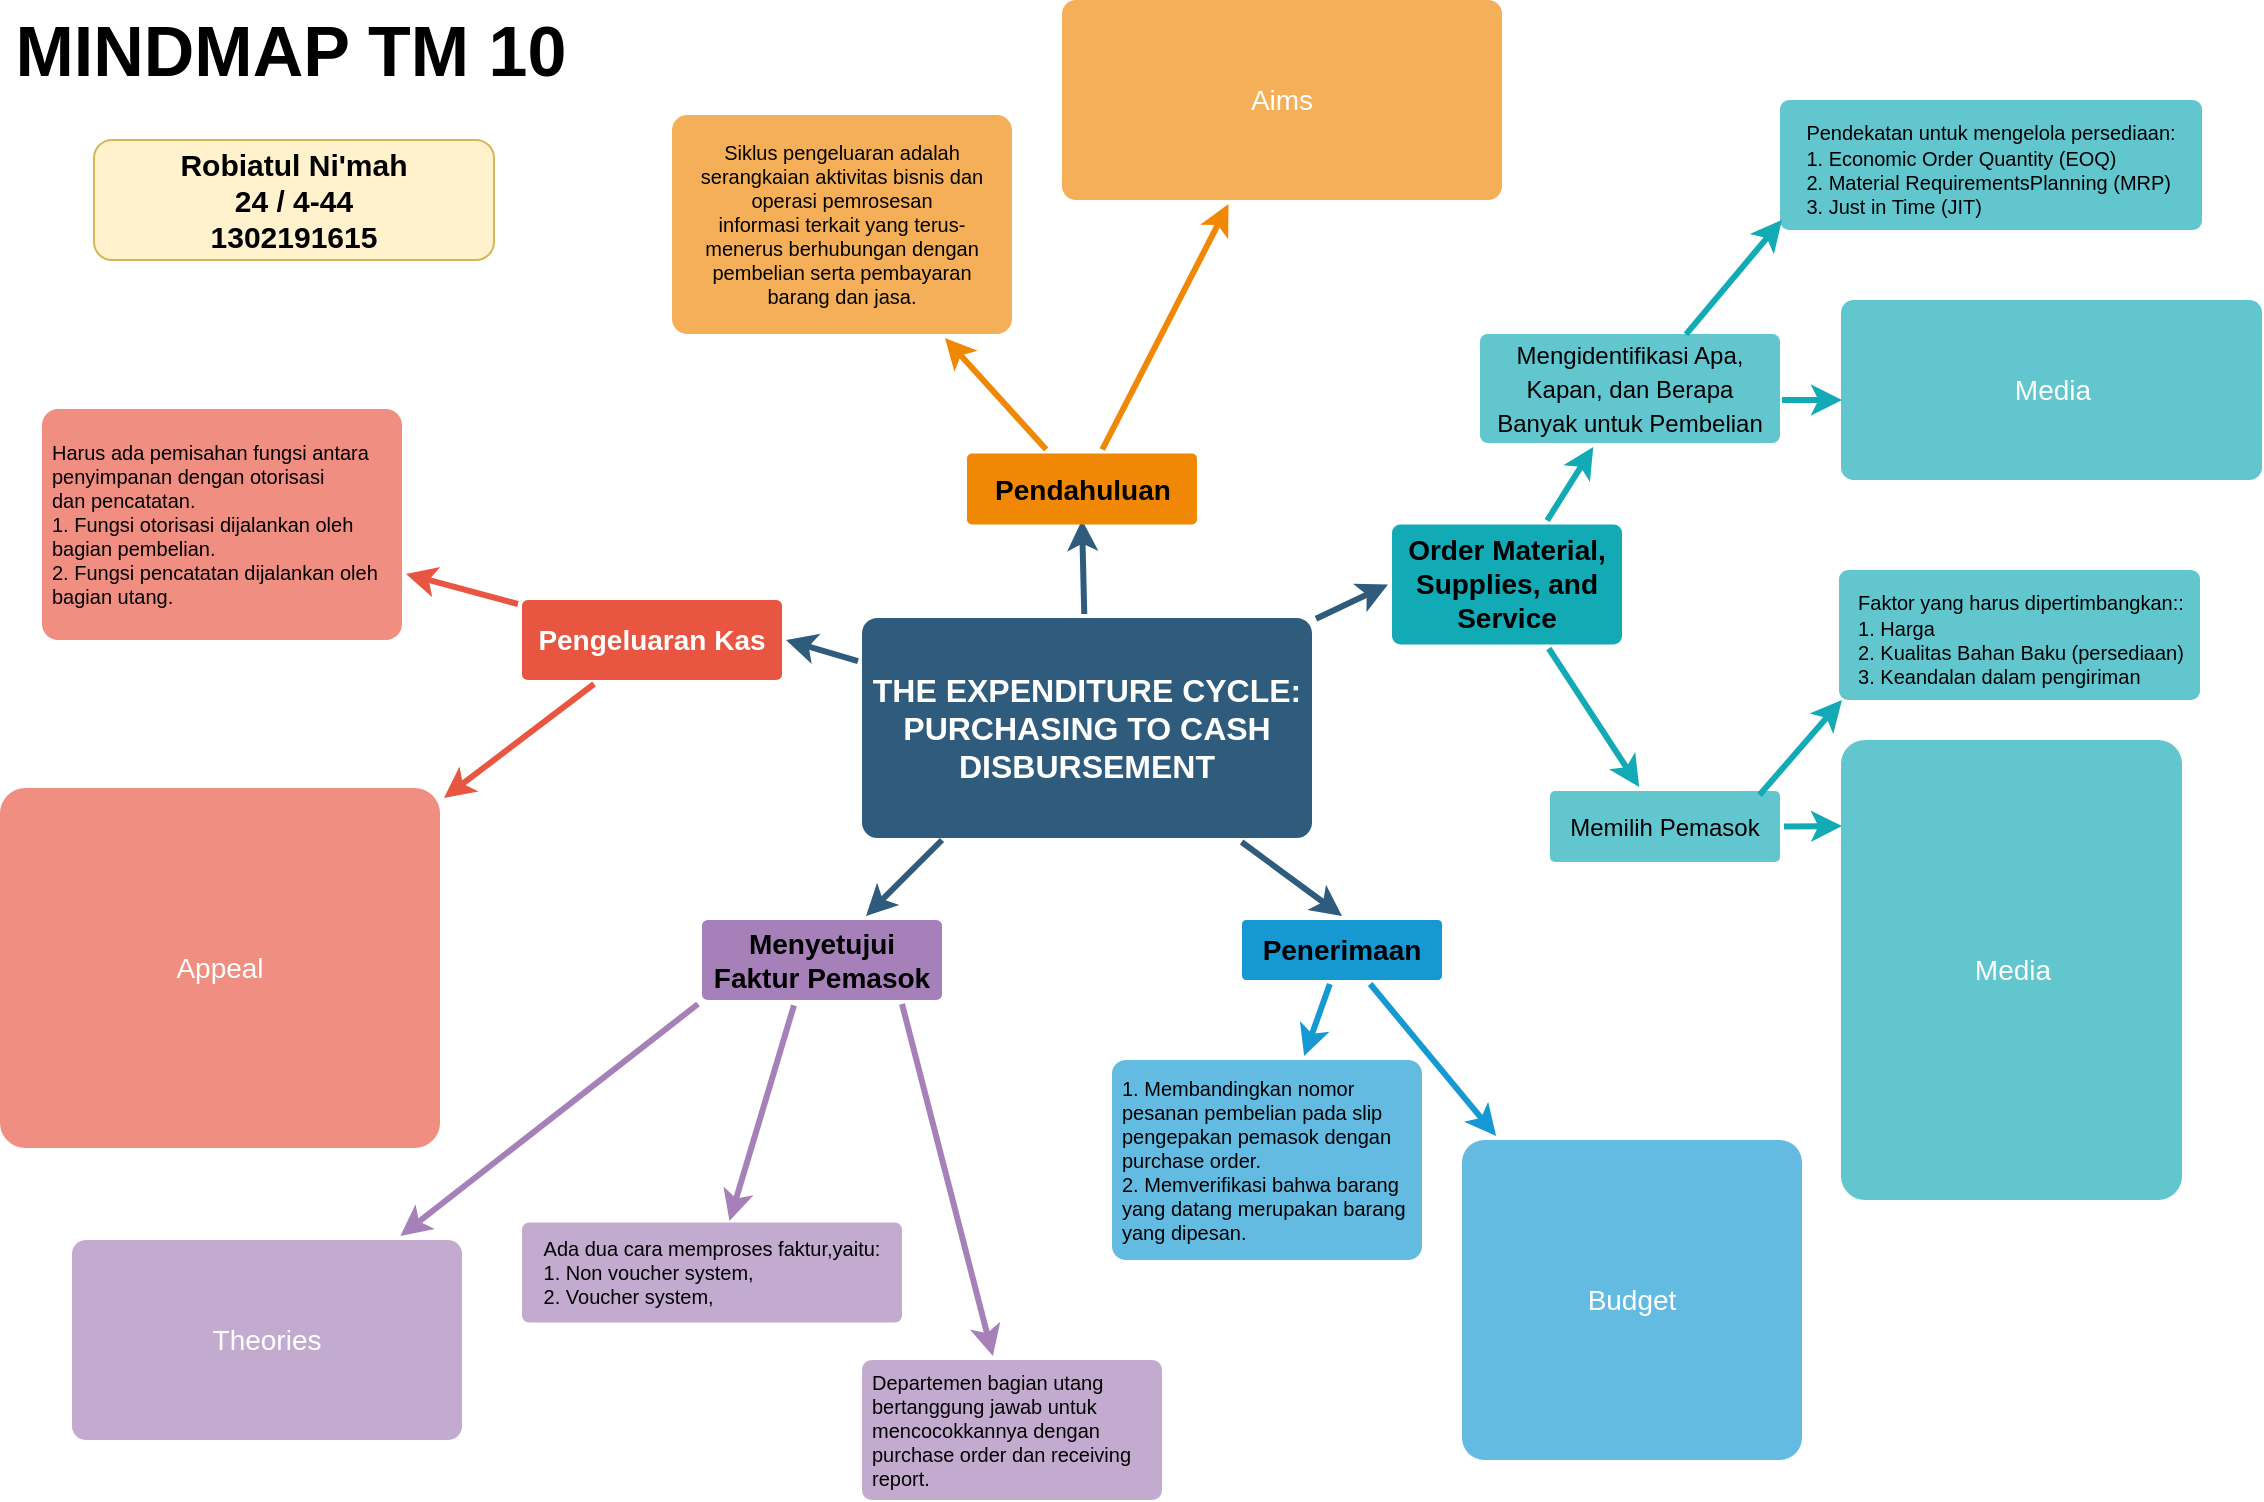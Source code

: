 <mxfile version="14.8.3" type="github">
  <diagram id="6a731a19-8d31-9384-78a2-239565b7b9f0" name="Page-1">
    <mxGraphModel dx="1303" dy="632" grid="1" gridSize="10" guides="1" tooltips="1" connect="1" arrows="1" fold="1" page="1" pageScale="1" pageWidth="1169" pageHeight="827" background="none" math="0" shadow="0">
      <root>
        <mxCell id="0" />
        <mxCell id="1" parent="0" />
        <mxCell id="1745" value="" style="edgeStyle=none;rounded=0;jumpStyle=none;html=1;shadow=0;labelBackgroundColor=none;startArrow=none;startFill=0;endArrow=classic;endFill=1;jettySize=auto;orthogonalLoop=1;strokeColor=#2F5B7C;strokeWidth=3;fontFamily=Helvetica;fontSize=16;fontColor=#23445D;spacing=5;" parent="1" source="1749" edge="1">
          <mxGeometry relative="1" as="geometry">
            <mxPoint x="570" y="310" as="targetPoint" />
          </mxGeometry>
        </mxCell>
        <mxCell id="1746" value="" style="edgeStyle=none;rounded=0;jumpStyle=none;html=1;shadow=0;labelBackgroundColor=none;startArrow=none;startFill=0;endArrow=classic;endFill=1;jettySize=auto;orthogonalLoop=1;strokeColor=#2F5B7C;strokeWidth=3;fontFamily=Helvetica;fontSize=16;fontColor=#23445D;spacing=5;entryX=0;entryY=0.5;entryDx=0;entryDy=0;" parent="1" source="1749" target="1771" edge="1">
          <mxGeometry relative="1" as="geometry">
            <mxPoint x="740" y="416" as="targetPoint" />
          </mxGeometry>
        </mxCell>
        <mxCell id="1747" value="" style="edgeStyle=none;rounded=0;jumpStyle=none;html=1;shadow=0;labelBackgroundColor=none;startArrow=none;startFill=0;endArrow=classic;endFill=1;jettySize=auto;orthogonalLoop=1;strokeColor=#2F5B7C;strokeWidth=3;fontFamily=Helvetica;fontSize=16;fontColor=#23445D;spacing=5;entryX=0.5;entryY=0;entryDx=0;entryDy=0;" parent="1" source="1749" target="1760" edge="1">
          <mxGeometry relative="1" as="geometry">
            <mxPoint x="570" y="520" as="targetPoint" />
          </mxGeometry>
        </mxCell>
        <mxCell id="1748" value="" style="edgeStyle=none;rounded=0;jumpStyle=none;html=1;shadow=0;labelBackgroundColor=none;startArrow=none;startFill=0;endArrow=classic;endFill=1;jettySize=auto;orthogonalLoop=1;strokeColor=#2F5B7C;strokeWidth=3;fontFamily=Helvetica;fontSize=16;fontColor=#23445D;spacing=5;entryX=1;entryY=0.5;entryDx=0;entryDy=0;" parent="1" source="1749" target="1753" edge="1">
          <mxGeometry relative="1" as="geometry">
            <mxPoint x="440" y="415" as="targetPoint" />
          </mxGeometry>
        </mxCell>
        <mxCell id="1749" value="THE EXPENDITURE CYCLE: PURCHASING TO CASH DISBURSEMENT" style="rounded=1;whiteSpace=wrap;html=1;shadow=0;labelBackgroundColor=none;strokeColor=none;strokeWidth=3;fillColor=#2F5B7C;fontFamily=Helvetica;fontSize=16;fontColor=#FFFFFF;align=center;fontStyle=1;spacing=5;arcSize=7;perimeterSpacing=2;" parent="1" vertex="1">
          <mxGeometry x="460" y="359" width="225" height="110" as="geometry" />
        </mxCell>
        <mxCell id="1750" value="" style="edgeStyle=none;rounded=1;jumpStyle=none;html=1;shadow=0;labelBackgroundColor=none;startArrow=none;startFill=0;jettySize=auto;orthogonalLoop=1;strokeColor=#E85642;strokeWidth=3;fontFamily=Helvetica;fontSize=14;fontColor=#FFFFFF;spacing=5;fontStyle=1;fillColor=#b0e3e6;" parent="1" source="1753" target="1756" edge="1">
          <mxGeometry relative="1" as="geometry" />
        </mxCell>
        <mxCell id="1751" value="" style="edgeStyle=none;rounded=1;jumpStyle=none;html=1;shadow=0;labelBackgroundColor=none;startArrow=none;startFill=0;jettySize=auto;orthogonalLoop=1;strokeColor=#E85642;strokeWidth=3;fontFamily=Helvetica;fontSize=14;fontColor=#FFFFFF;spacing=5;fontStyle=1;fillColor=#b0e3e6;" parent="1" source="1753" target="1755" edge="1">
          <mxGeometry relative="1" as="geometry" />
        </mxCell>
        <mxCell id="1752" value="" style="edgeStyle=none;rounded=1;jumpStyle=none;html=1;shadow=0;labelBackgroundColor=none;startArrow=none;startFill=0;jettySize=auto;orthogonalLoop=1;strokeWidth=3;fontFamily=Helvetica;fontSize=14;fontColor=#FFFFFF;spacing=5;fontStyle=1;fillColor=#b0e3e6;strokeColor=#A680B8;exitX=0;exitY=1;exitDx=0;exitDy=0;" parent="1" source="I-lBR72IQQ-qCt-pbnix-1782" target="1754" edge="1">
          <mxGeometry relative="1" as="geometry">
            <mxPoint x="410" y="570" as="sourcePoint" />
            <mxPoint x="310" y="640" as="targetPoint" />
          </mxGeometry>
        </mxCell>
        <mxCell id="1753" value="Pengeluaran Kas" style="rounded=1;whiteSpace=wrap;html=1;shadow=0;labelBackgroundColor=none;strokeColor=none;strokeWidth=3;fillColor=#e85642;fontFamily=Helvetica;fontSize=14;fontColor=#FFFFFF;align=center;spacing=5;fontStyle=1;arcSize=7;perimeterSpacing=2;" parent="1" vertex="1">
          <mxGeometry x="290" y="350" width="130" height="40" as="geometry" />
        </mxCell>
        <mxCell id="1754" value="Theories" style="rounded=1;whiteSpace=wrap;html=1;shadow=0;labelBackgroundColor=none;strokeColor=none;strokeWidth=3;fontFamily=Helvetica;fontSize=14;fontColor=#FFFFFF;align=center;spacing=5;fontStyle=0;arcSize=7;perimeterSpacing=2;fillColor=#C3ABD0;" parent="1" vertex="1">
          <mxGeometry x="65" y="670" width="195" height="100" as="geometry" />
        </mxCell>
        <mxCell id="1755" value="Appeal" style="rounded=1;whiteSpace=wrap;html=1;shadow=0;labelBackgroundColor=none;strokeColor=none;strokeWidth=3;fillColor=#f08e81;fontFamily=Helvetica;fontSize=14;fontColor=#FFFFFF;align=center;spacing=5;fontStyle=0;arcSize=7;perimeterSpacing=2;" parent="1" vertex="1">
          <mxGeometry x="29" y="444" width="220" height="180" as="geometry" />
        </mxCell>
        <mxCell id="1756" value="&lt;div style=&quot;font-size: 10px&quot;&gt;&lt;font style=&quot;font-size: 10px&quot; color=&quot;#000000&quot;&gt;Harus ada pemisahan fungsi antara penyimpanan dengan otorisasi dan&amp;nbsp;&lt;/font&gt;&lt;span style=&quot;color: rgb(0 , 0 , 0)&quot;&gt;pencatatan.&lt;/span&gt;&lt;/div&gt;&lt;div style=&quot;font-size: 10px&quot;&gt;&lt;span style=&quot;color: rgb(0 , 0 , 0)&quot;&gt;1. F&lt;/span&gt;&lt;font color=&quot;#000000&quot;&gt;&lt;span&gt;ungsi otorisasi&amp;nbsp;&lt;/span&gt;&lt;span&gt;dijalankan oleh bagian pembelian.&lt;/span&gt;&lt;/font&gt;&lt;/div&gt;&lt;div style=&quot;font-size: 10px&quot;&gt;&lt;font color=&quot;#000000&quot;&gt;2. Fungsi pencatatan dijalankan oleh bagian utang.&lt;/font&gt;&lt;/div&gt;" style="rounded=1;whiteSpace=wrap;html=1;shadow=0;labelBackgroundColor=none;strokeColor=none;strokeWidth=3;fillColor=#f08e81;fontFamily=Helvetica;fontSize=14;fontColor=#FFFFFF;align=left;spacing=5;fontStyle=0;arcSize=7;perimeterSpacing=2;" parent="1" vertex="1">
          <mxGeometry x="50" y="254.5" width="180" height="115.5" as="geometry" />
        </mxCell>
        <mxCell id="1757" value="" style="edgeStyle=none;rounded=0;jumpStyle=none;html=1;shadow=0;labelBackgroundColor=none;startArrow=none;startFill=0;endArrow=classic;endFill=1;jettySize=auto;orthogonalLoop=1;strokeColor=#1699D3;strokeWidth=3;fontFamily=Helvetica;fontSize=14;fontColor=#FFFFFF;spacing=5;" parent="1" source="1760" target="1763" edge="1">
          <mxGeometry relative="1" as="geometry" />
        </mxCell>
        <mxCell id="1758" value="" style="edgeStyle=none;rounded=0;jumpStyle=none;html=1;shadow=0;labelBackgroundColor=none;startArrow=none;startFill=0;endArrow=classic;endFill=1;jettySize=auto;orthogonalLoop=1;strokeColor=#1699D3;strokeWidth=3;fontFamily=Helvetica;fontSize=14;fontColor=#FFFFFF;spacing=5;" parent="1" source="1760" target="1762" edge="1">
          <mxGeometry relative="1" as="geometry" />
        </mxCell>
        <mxCell id="1760" value="&lt;font color=&quot;#000000&quot;&gt;Penerimaan&lt;/font&gt;" style="rounded=1;whiteSpace=wrap;html=1;shadow=0;labelBackgroundColor=none;strokeColor=none;strokeWidth=3;fillColor=#1699d3;fontFamily=Helvetica;fontSize=14;fontColor=#FFFFFF;align=center;spacing=5;fontStyle=1;arcSize=7;perimeterSpacing=2;" parent="1" vertex="1">
          <mxGeometry x="650" y="510" width="100" height="30" as="geometry" />
        </mxCell>
        <mxCell id="1762" value="Budget" style="rounded=1;whiteSpace=wrap;html=1;shadow=0;labelBackgroundColor=none;strokeColor=none;strokeWidth=3;fillColor=#64bbe2;fontFamily=Helvetica;fontSize=14;fontColor=#FFFFFF;align=center;spacing=5;arcSize=7;perimeterSpacing=2;" parent="1" vertex="1">
          <mxGeometry x="760" y="620" width="170" height="160" as="geometry" />
        </mxCell>
        <mxCell id="1763" value="&lt;div style=&quot;font-size: 10px&quot;&gt;&lt;font color=&quot;#000000&quot;&gt;&lt;font style=&quot;font-size: 10px&quot;&gt;1. Membandingkan nomor pesanan pembelian pada slip pengepakan pemasok&amp;nbsp;&lt;/font&gt;&lt;span&gt;dengan purchase order.&lt;/span&gt;&lt;/font&gt;&lt;/div&gt;&lt;div style=&quot;font-size: 10px&quot;&gt;&lt;font color=&quot;#000000&quot;&gt;&lt;span&gt;2. Memverifikasi bahwa barang yang datang&amp;nbsp;&lt;/span&gt;&lt;span&gt;merupakan barang yang dipesan.&lt;/span&gt;&lt;/font&gt;&lt;/div&gt;" style="rounded=1;whiteSpace=wrap;html=1;shadow=0;labelBackgroundColor=none;strokeColor=none;strokeWidth=3;fillColor=#64bbe2;fontFamily=Helvetica;fontSize=14;fontColor=#FFFFFF;align=left;spacing=5;arcSize=7;perimeterSpacing=2;" parent="1" vertex="1">
          <mxGeometry x="585" y="580" width="155" height="100" as="geometry" />
        </mxCell>
        <mxCell id="1764" value="&lt;font color=&quot;#000000&quot;&gt;Pendahuluan&lt;/font&gt;" style="rounded=1;whiteSpace=wrap;html=1;shadow=0;labelBackgroundColor=none;strokeColor=none;strokeWidth=3;fillColor=#F08705;fontFamily=Helvetica;fontSize=14;fontColor=#FFFFFF;align=center;spacing=5;fontStyle=1;arcSize=7;perimeterSpacing=2;" parent="1" vertex="1">
          <mxGeometry x="512.5" y="276.75" width="115" height="35.5" as="geometry" />
        </mxCell>
        <mxCell id="1765" value="Aims&lt;br&gt;" style="rounded=1;whiteSpace=wrap;html=1;shadow=0;labelBackgroundColor=none;strokeColor=none;strokeWidth=3;fillColor=#f5af58;fontFamily=Helvetica;fontSize=14;fontColor=#FFFFFF;align=center;spacing=5;arcSize=7;perimeterSpacing=2;" parent="1" vertex="1">
          <mxGeometry x="560" y="50" width="220" height="100" as="geometry" />
        </mxCell>
        <mxCell id="1766" value="" style="edgeStyle=none;rounded=0;jumpStyle=none;html=1;shadow=0;labelBackgroundColor=none;startArrow=none;startFill=0;endArrow=classic;endFill=1;jettySize=auto;orthogonalLoop=1;strokeColor=#F08705;strokeWidth=3;fontFamily=Helvetica;fontSize=14;fontColor=#FFFFFF;spacing=5;" parent="1" source="1764" target="1765" edge="1">
          <mxGeometry relative="1" as="geometry" />
        </mxCell>
        <mxCell id="1769" value="&lt;div style=&quot;font-size: 10px&quot;&gt;&lt;font style=&quot;font-size: 10px&quot; color=&quot;#000000&quot;&gt;Siklus pengeluaran adalah serangkaian aktivitas bisnis dan operasi pemrosesan&lt;/font&gt;&lt;/div&gt;&lt;div style=&quot;font-size: 10px&quot;&gt;&lt;font style=&quot;font-size: 10px&quot; color=&quot;#000000&quot;&gt;informasi terkait yang terus-menerus berhubungan dengan pembelian serta pembayaran&lt;/font&gt;&lt;/div&gt;&lt;div style=&quot;font-size: 10px&quot;&gt;&lt;font style=&quot;font-size: 10px&quot; color=&quot;#000000&quot;&gt;barang dan jasa.&lt;/font&gt;&lt;/div&gt;" style="rounded=1;whiteSpace=wrap;html=1;shadow=0;labelBackgroundColor=none;strokeColor=none;strokeWidth=3;fillColor=#f5af58;fontFamily=Helvetica;fontSize=14;fontColor=#FFFFFF;align=center;spacing=5;arcSize=7;perimeterSpacing=2;" parent="1" vertex="1">
          <mxGeometry x="365" y="107.5" width="170" height="109.5" as="geometry" />
        </mxCell>
        <mxCell id="1770" value="" style="edgeStyle=none;rounded=0;jumpStyle=none;html=1;shadow=0;labelBackgroundColor=none;startArrow=none;startFill=0;endArrow=classic;endFill=1;jettySize=auto;orthogonalLoop=1;strokeColor=#F08705;strokeWidth=3;fontFamily=Helvetica;fontSize=14;fontColor=#FFFFFF;spacing=5;" parent="1" source="1764" target="1769" edge="1">
          <mxGeometry relative="1" as="geometry" />
        </mxCell>
        <mxCell id="1771" value="&lt;font color=&quot;#000000&quot;&gt;Order Material, Supplies, and Service&lt;/font&gt;" style="rounded=1;whiteSpace=wrap;html=1;shadow=0;labelBackgroundColor=none;strokeColor=none;strokeWidth=3;fillColor=#12aab5;fontFamily=Helvetica;fontSize=14;fontColor=#FFFFFF;align=center;spacing=5;fontStyle=1;arcSize=7;perimeterSpacing=2;" parent="1" vertex="1">
          <mxGeometry x="725" y="312.25" width="115" height="60" as="geometry" />
        </mxCell>
        <mxCell id="1772" value="&lt;font style=&quot;font-size: 12px&quot; color=&quot;#000000&quot;&gt;Memilih Pemasok&lt;/font&gt;" style="rounded=1;whiteSpace=wrap;html=1;shadow=0;labelBackgroundColor=none;strokeColor=none;strokeWidth=3;fillColor=#61c6ce;fontFamily=Helvetica;fontSize=14;fontColor=#FFFFFF;align=center;spacing=5;fontStyle=0;arcSize=7;perimeterSpacing=2;" parent="1" vertex="1">
          <mxGeometry x="804" y="445.5" width="115" height="35.5" as="geometry" />
        </mxCell>
        <mxCell id="1773" value="" style="edgeStyle=none;rounded=1;jumpStyle=none;html=1;shadow=0;labelBackgroundColor=none;startArrow=none;startFill=0;jettySize=auto;orthogonalLoop=1;strokeColor=#12AAB5;strokeWidth=3;fontFamily=Helvetica;fontSize=14;fontColor=#FFFFFF;spacing=5;fontStyle=1;fillColor=#b0e3e6;" parent="1" source="1771" target="1772" edge="1">
          <mxGeometry relative="1" as="geometry" />
        </mxCell>
        <mxCell id="1774" value="Media" style="rounded=1;whiteSpace=wrap;html=1;shadow=0;labelBackgroundColor=none;strokeColor=none;strokeWidth=3;fillColor=#61c6ce;fontFamily=Helvetica;fontSize=14;fontColor=#FFFFFF;align=center;spacing=5;fontStyle=0;arcSize=7;perimeterSpacing=2;" parent="1" vertex="1">
          <mxGeometry x="949.5" y="200" width="210.5" height="90" as="geometry" />
        </mxCell>
        <mxCell id="1775" value="" style="edgeStyle=none;rounded=1;jumpStyle=none;html=1;shadow=0;labelBackgroundColor=none;startArrow=none;startFill=0;jettySize=auto;orthogonalLoop=1;strokeColor=#12AAB5;strokeWidth=3;fontFamily=Helvetica;fontSize=14;fontColor=#FFFFFF;spacing=5;fontStyle=1;fillColor=#b0e3e6;" parent="1" edge="1">
          <mxGeometry relative="1" as="geometry">
            <mxPoint x="920" y="250" as="sourcePoint" />
            <mxPoint x="950" y="250" as="targetPoint" />
          </mxGeometry>
        </mxCell>
        <mxCell id="1776" value="&lt;div style=&quot;text-align: left&quot;&gt;&lt;font color=&quot;#000000&quot;&gt;&lt;span style=&quot;font-size: 10px&quot;&gt;Pendekatan untuk mengelola persediaan:&lt;/span&gt;&lt;/font&gt;&lt;/div&gt;&lt;font&gt;&lt;font color=&quot;#000000&quot;&gt;&lt;span style=&quot;font-size: 10px&quot;&gt;&lt;div style=&quot;text-align: left&quot;&gt;&lt;span&gt;1. Economic Order Quantity (EOQ)&lt;/span&gt;&lt;/div&gt;&lt;div style=&quot;text-align: left&quot;&gt;&lt;span&gt;2. Material RequirementsPlanning (MRP)&lt;/span&gt;&lt;/div&gt;&lt;div style=&quot;text-align: left&quot;&gt;&lt;span&gt;3. Just in Time (JIT)&lt;/span&gt;&lt;/div&gt;&lt;/span&gt;&lt;/font&gt;&lt;/font&gt;" style="rounded=1;whiteSpace=wrap;html=1;shadow=0;labelBackgroundColor=none;strokeColor=none;strokeWidth=3;fillColor=#61c6ce;fontFamily=Helvetica;fontSize=14;fontColor=#FFFFFF;align=center;spacing=5;fontStyle=0;arcSize=7;perimeterSpacing=2;" parent="1" vertex="1">
          <mxGeometry x="919" y="100" width="211" height="65" as="geometry" />
        </mxCell>
        <mxCell id="1778" value="&lt;font style=&quot;font-size: 12px&quot; color=&quot;#000000&quot;&gt;Mengidentifikasi Apa, Kapan, dan Berapa Banyak untuk Pembelian&lt;/font&gt;" style="rounded=1;whiteSpace=wrap;html=1;shadow=0;labelBackgroundColor=none;strokeColor=none;strokeWidth=3;fillColor=#61c6ce;fontFamily=Helvetica;fontSize=14;fontColor=#FFFFFF;align=center;spacing=5;fontStyle=0;arcSize=7;perimeterSpacing=2;" parent="1" vertex="1">
          <mxGeometry x="769" y="217" width="150" height="54.5" as="geometry" />
        </mxCell>
        <mxCell id="1779" value="" style="edgeStyle=none;rounded=1;jumpStyle=none;html=1;shadow=0;labelBackgroundColor=none;startArrow=none;startFill=0;jettySize=auto;orthogonalLoop=1;strokeColor=#12AAB5;strokeWidth=3;fontFamily=Helvetica;fontSize=14;fontColor=#FFFFFF;spacing=5;fontStyle=1;fillColor=#b0e3e6;" parent="1" source="1771" target="1778" edge="1">
          <mxGeometry relative="1" as="geometry" />
        </mxCell>
        <mxCell id="I-lBR72IQQ-qCt-pbnix-1782" value="&lt;font color=&quot;#000000&quot;&gt;Menyetujui Faktur Pemasok&lt;/font&gt;" style="rounded=1;whiteSpace=wrap;html=1;shadow=0;labelBackgroundColor=none;strokeColor=none;strokeWidth=3;fontFamily=Helvetica;fontSize=14;fontColor=#FFFFFF;align=center;spacing=5;fontStyle=1;arcSize=7;perimeterSpacing=2;fillColor=#A680B8;" parent="1" vertex="1">
          <mxGeometry x="380" y="510" width="120" height="40" as="geometry" />
        </mxCell>
        <mxCell id="I-lBR72IQQ-qCt-pbnix-1787" value="" style="edgeStyle=none;rounded=1;jumpStyle=none;html=1;shadow=0;labelBackgroundColor=none;startArrow=none;startFill=0;jettySize=auto;orthogonalLoop=1;strokeColor=#12AAB5;strokeWidth=3;fontFamily=Helvetica;fontSize=14;fontColor=#FFFFFF;spacing=5;fontStyle=1;fillColor=#b0e3e6;" parent="1" edge="1">
          <mxGeometry relative="1" as="geometry">
            <mxPoint x="872.0" y="217.2" as="sourcePoint" />
            <mxPoint x="920" y="160" as="targetPoint" />
          </mxGeometry>
        </mxCell>
        <mxCell id="I-lBR72IQQ-qCt-pbnix-1789" value="" style="edgeStyle=none;rounded=1;jumpStyle=none;html=1;shadow=0;labelBackgroundColor=none;startArrow=none;startFill=0;jettySize=auto;orthogonalLoop=1;strokeColor=#12AAB5;strokeWidth=3;fontFamily=Helvetica;fontSize=14;fontColor=#FFFFFF;spacing=5;fontStyle=1;fillColor=#b0e3e6;exitX=0.897;exitY=0.101;exitDx=0;exitDy=0;exitPerimeter=0;" parent="1" source="1772" edge="1">
          <mxGeometry relative="1" as="geometry">
            <mxPoint x="920" y="440" as="sourcePoint" />
            <mxPoint x="950" y="400" as="targetPoint" />
          </mxGeometry>
        </mxCell>
        <mxCell id="I-lBR72IQQ-qCt-pbnix-1790" value="&lt;div style=&quot;text-align: left&quot;&gt;&lt;font color=&quot;#000000&quot;&gt;&lt;span style=&quot;font-size: 10px&quot;&gt;Faktor yang harus dipertimbangkan::&lt;/span&gt;&lt;/font&gt;&lt;/div&gt;&lt;font&gt;&lt;font color=&quot;#000000&quot;&gt;&lt;span style=&quot;font-size: 10px&quot;&gt;&lt;div style=&quot;text-align: left&quot;&gt;&lt;span&gt;1. Harga&lt;/span&gt;&lt;/div&gt;&lt;div style=&quot;text-align: left&quot;&gt;&lt;span&gt;2. Kualitas Bahan Baku (persediaan)&lt;/span&gt;&lt;/div&gt;&lt;div style=&quot;text-align: left&quot;&gt;&lt;span&gt;3. Keandalan dalam pengiriman&lt;/span&gt;&lt;/div&gt;&lt;/span&gt;&lt;/font&gt;&lt;/font&gt;" style="rounded=1;whiteSpace=wrap;html=1;shadow=0;labelBackgroundColor=none;strokeColor=none;strokeWidth=3;fillColor=#61c6ce;fontFamily=Helvetica;fontSize=14;fontColor=#FFFFFF;align=center;spacing=5;fontStyle=0;arcSize=7;perimeterSpacing=2;" parent="1" vertex="1">
          <mxGeometry x="948.5" y="335" width="180.5" height="65" as="geometry" />
        </mxCell>
        <mxCell id="I-lBR72IQQ-qCt-pbnix-1791" value="" style="edgeStyle=none;rounded=1;jumpStyle=none;html=1;shadow=0;labelBackgroundColor=none;startArrow=none;startFill=0;jettySize=auto;orthogonalLoop=1;strokeColor=#12AAB5;strokeWidth=3;fontFamily=Helvetica;fontSize=14;fontColor=#FFFFFF;spacing=5;fontStyle=1;fillColor=#b0e3e6;exitX=1;exitY=0.5;exitDx=0;exitDy=0;" parent="1" source="1772" edge="1">
          <mxGeometry relative="1" as="geometry">
            <mxPoint x="930" y="260.0" as="sourcePoint" />
            <mxPoint x="950" y="463" as="targetPoint" />
          </mxGeometry>
        </mxCell>
        <mxCell id="I-lBR72IQQ-qCt-pbnix-1793" value="Media" style="rounded=1;whiteSpace=wrap;html=1;shadow=0;labelBackgroundColor=none;strokeColor=none;strokeWidth=3;fillColor=#61c6ce;fontFamily=Helvetica;fontSize=14;fontColor=#FFFFFF;align=center;spacing=5;fontStyle=0;arcSize=7;perimeterSpacing=2;" parent="1" vertex="1">
          <mxGeometry x="949.5" y="420" width="170.5" height="230" as="geometry" />
        </mxCell>
        <mxCell id="IK1FJ8r6AnBBn-x5Vm_D-1786" value="" style="edgeStyle=none;rounded=0;jumpStyle=none;html=1;shadow=0;labelBackgroundColor=none;startArrow=none;startFill=0;endArrow=classic;endFill=1;jettySize=auto;orthogonalLoop=1;strokeColor=#2F5B7C;strokeWidth=3;fontFamily=Helvetica;fontSize=16;fontColor=#23445D;spacing=5;" edge="1" parent="1" target="I-lBR72IQQ-qCt-pbnix-1782">
          <mxGeometry relative="1" as="geometry">
            <mxPoint x="710" y="518" as="targetPoint" />
            <mxPoint x="500" y="470" as="sourcePoint" />
          </mxGeometry>
        </mxCell>
        <mxCell id="IK1FJ8r6AnBBn-x5Vm_D-1787" value="" style="edgeStyle=none;rounded=1;jumpStyle=none;html=1;shadow=0;labelBackgroundColor=none;startArrow=none;startFill=0;jettySize=auto;orthogonalLoop=1;strokeWidth=3;fontFamily=Helvetica;fontSize=14;fontColor=#FFFFFF;spacing=5;fontStyle=1;fillColor=#b0e3e6;strokeColor=#A680B8;" edge="1" parent="1" target="IK1FJ8r6AnBBn-x5Vm_D-1788">
          <mxGeometry relative="1" as="geometry">
            <mxPoint x="480" y="552" as="sourcePoint" />
            <mxPoint x="510" y="660" as="targetPoint" />
          </mxGeometry>
        </mxCell>
        <mxCell id="IK1FJ8r6AnBBn-x5Vm_D-1788" value="&lt;div style=&quot;font-size: 10px&quot;&gt;&lt;font style=&quot;font-size: 10px&quot; color=&quot;#000000&quot;&gt;Departemen bagian utang bertanggung&amp;nbsp;&lt;/font&gt;&lt;span style=&quot;color: rgb(0 , 0 , 0)&quot;&gt;jawab untuk mencocokkannya dengan purchase order dan receiving report.&lt;/span&gt;&lt;/div&gt;" style="rounded=1;whiteSpace=wrap;html=1;shadow=0;labelBackgroundColor=none;strokeColor=none;strokeWidth=3;fontFamily=Helvetica;fontSize=14;fontColor=#FFFFFF;align=left;spacing=5;fontStyle=0;arcSize=7;perimeterSpacing=2;fillColor=#C3ABD0;" vertex="1" parent="1">
          <mxGeometry x="460" y="730" width="150" height="70" as="geometry" />
        </mxCell>
        <mxCell id="IK1FJ8r6AnBBn-x5Vm_D-1789" value="" style="edgeStyle=none;rounded=1;jumpStyle=none;html=1;shadow=0;labelBackgroundColor=none;startArrow=none;startFill=0;jettySize=auto;orthogonalLoop=1;strokeWidth=3;fontFamily=Helvetica;fontSize=14;fontColor=#FFFFFF;spacing=5;fontStyle=1;fillColor=#b0e3e6;strokeColor=#A680B8;exitX=0.387;exitY=1.015;exitDx=0;exitDy=0;exitPerimeter=0;entryX=0.545;entryY=0.022;entryDx=0;entryDy=0;entryPerimeter=0;" edge="1" parent="1" source="I-lBR72IQQ-qCt-pbnix-1782" target="IK1FJ8r6AnBBn-x5Vm_D-1790">
          <mxGeometry relative="1" as="geometry">
            <mxPoint x="388" y="562" as="sourcePoint" />
            <mxPoint x="400" y="640" as="targetPoint" />
          </mxGeometry>
        </mxCell>
        <mxCell id="IK1FJ8r6AnBBn-x5Vm_D-1790" value="&lt;div style=&quot;text-align: left ; font-size: 10px&quot;&gt;&lt;font style=&quot;font-size: 10px&quot; color=&quot;#000000&quot;&gt;Ada dua cara&amp;nbsp;&lt;/font&gt;&lt;span style=&quot;color: rgb(0 , 0 , 0)&quot;&gt;memproses faktur,yaitu:&lt;/span&gt;&lt;/div&gt;&lt;div style=&quot;text-align: left ; font-size: 10px&quot;&gt;&lt;font style=&quot;font-size: 10px&quot; color=&quot;#000000&quot;&gt;1. Non voucher system,&lt;br&gt;&lt;/font&gt;&lt;/div&gt;&lt;div style=&quot;text-align: left ; font-size: 10px&quot;&gt;&lt;font style=&quot;font-size: 10px&quot; color=&quot;#000000&quot;&gt;2. Voucher system,&lt;/font&gt;&lt;br&gt;&lt;/div&gt;" style="rounded=1;whiteSpace=wrap;html=1;shadow=0;labelBackgroundColor=none;strokeColor=none;strokeWidth=3;fontFamily=Helvetica;fontSize=14;fontColor=#FFFFFF;align=center;spacing=5;fontStyle=0;arcSize=7;perimeterSpacing=2;fillColor=#C3ABD0;" vertex="1" parent="1">
          <mxGeometry x="290" y="661.3" width="190" height="50" as="geometry" />
        </mxCell>
        <mxCell id="IK1FJ8r6AnBBn-x5Vm_D-1794" value="&lt;b style=&quot;font-size: 15px&quot;&gt;Robiatul Ni&#39;mah&lt;br&gt;24 / 4-44&lt;br&gt;1302191615&lt;/b&gt;" style="rounded=1;whiteSpace=wrap;html=1;fillColor=#fff2cc;strokeColor=#d6b656;align=center;" vertex="1" parent="1">
          <mxGeometry x="76" y="120" width="200" height="60" as="geometry" />
        </mxCell>
        <mxCell id="IK1FJ8r6AnBBn-x5Vm_D-1795" value="&lt;font size=&quot;1&quot;&gt;&lt;b style=&quot;font-size: 35px&quot;&gt;MINDMAP TM 10&lt;/b&gt;&lt;/font&gt;" style="text;html=1;align=center;verticalAlign=middle;resizable=0;points=[];autosize=1;strokeColor=none;" vertex="1" parent="1">
          <mxGeometry x="29" y="60" width="290" height="30" as="geometry" />
        </mxCell>
      </root>
    </mxGraphModel>
  </diagram>
</mxfile>
